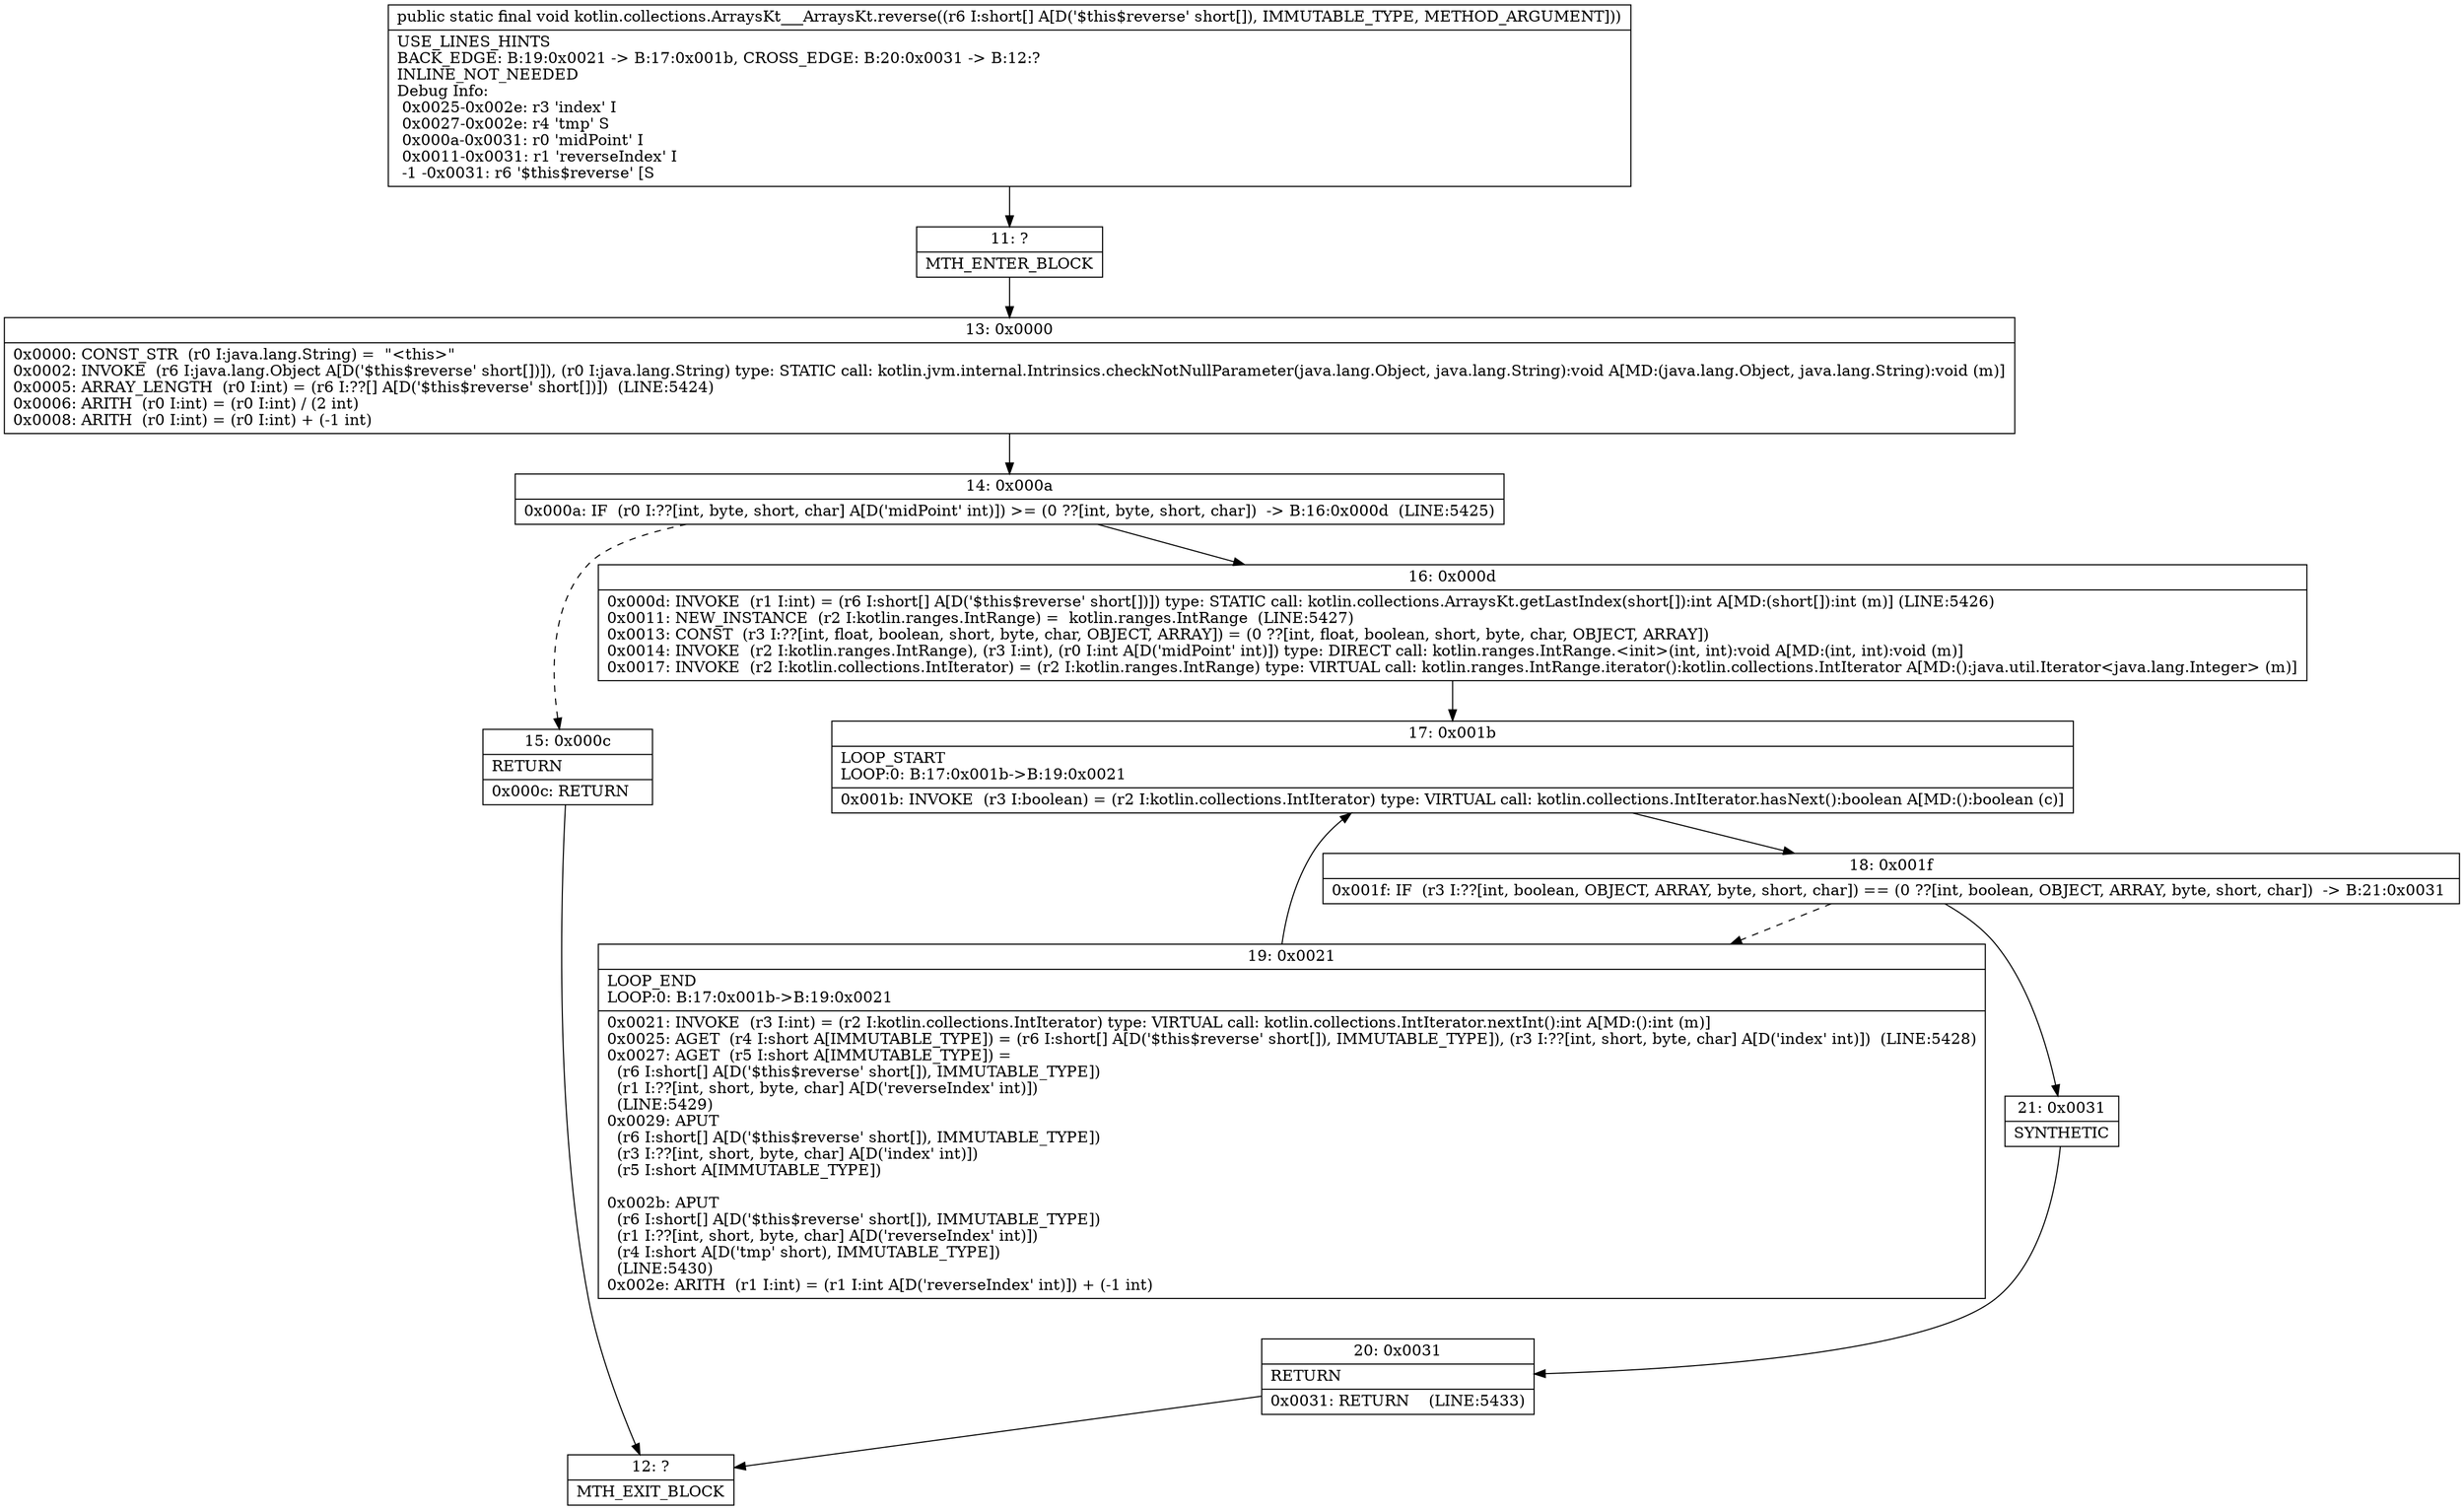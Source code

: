 digraph "CFG forkotlin.collections.ArraysKt___ArraysKt.reverse([S)V" {
Node_11 [shape=record,label="{11\:\ ?|MTH_ENTER_BLOCK\l}"];
Node_13 [shape=record,label="{13\:\ 0x0000|0x0000: CONST_STR  (r0 I:java.lang.String) =  \"\<this\>\" \l0x0002: INVOKE  (r6 I:java.lang.Object A[D('$this$reverse' short[])]), (r0 I:java.lang.String) type: STATIC call: kotlin.jvm.internal.Intrinsics.checkNotNullParameter(java.lang.Object, java.lang.String):void A[MD:(java.lang.Object, java.lang.String):void (m)]\l0x0005: ARRAY_LENGTH  (r0 I:int) = (r6 I:??[] A[D('$this$reverse' short[])])  (LINE:5424)\l0x0006: ARITH  (r0 I:int) = (r0 I:int) \/ (2 int) \l0x0008: ARITH  (r0 I:int) = (r0 I:int) + (\-1 int) \l}"];
Node_14 [shape=record,label="{14\:\ 0x000a|0x000a: IF  (r0 I:??[int, byte, short, char] A[D('midPoint' int)]) \>= (0 ??[int, byte, short, char])  \-\> B:16:0x000d  (LINE:5425)\l}"];
Node_15 [shape=record,label="{15\:\ 0x000c|RETURN\l|0x000c: RETURN   \l}"];
Node_12 [shape=record,label="{12\:\ ?|MTH_EXIT_BLOCK\l}"];
Node_16 [shape=record,label="{16\:\ 0x000d|0x000d: INVOKE  (r1 I:int) = (r6 I:short[] A[D('$this$reverse' short[])]) type: STATIC call: kotlin.collections.ArraysKt.getLastIndex(short[]):int A[MD:(short[]):int (m)] (LINE:5426)\l0x0011: NEW_INSTANCE  (r2 I:kotlin.ranges.IntRange) =  kotlin.ranges.IntRange  (LINE:5427)\l0x0013: CONST  (r3 I:??[int, float, boolean, short, byte, char, OBJECT, ARRAY]) = (0 ??[int, float, boolean, short, byte, char, OBJECT, ARRAY]) \l0x0014: INVOKE  (r2 I:kotlin.ranges.IntRange), (r3 I:int), (r0 I:int A[D('midPoint' int)]) type: DIRECT call: kotlin.ranges.IntRange.\<init\>(int, int):void A[MD:(int, int):void (m)]\l0x0017: INVOKE  (r2 I:kotlin.collections.IntIterator) = (r2 I:kotlin.ranges.IntRange) type: VIRTUAL call: kotlin.ranges.IntRange.iterator():kotlin.collections.IntIterator A[MD:():java.util.Iterator\<java.lang.Integer\> (m)]\l}"];
Node_17 [shape=record,label="{17\:\ 0x001b|LOOP_START\lLOOP:0: B:17:0x001b\-\>B:19:0x0021\l|0x001b: INVOKE  (r3 I:boolean) = (r2 I:kotlin.collections.IntIterator) type: VIRTUAL call: kotlin.collections.IntIterator.hasNext():boolean A[MD:():boolean (c)]\l}"];
Node_18 [shape=record,label="{18\:\ 0x001f|0x001f: IF  (r3 I:??[int, boolean, OBJECT, ARRAY, byte, short, char]) == (0 ??[int, boolean, OBJECT, ARRAY, byte, short, char])  \-\> B:21:0x0031 \l}"];
Node_19 [shape=record,label="{19\:\ 0x0021|LOOP_END\lLOOP:0: B:17:0x001b\-\>B:19:0x0021\l|0x0021: INVOKE  (r3 I:int) = (r2 I:kotlin.collections.IntIterator) type: VIRTUAL call: kotlin.collections.IntIterator.nextInt():int A[MD:():int (m)]\l0x0025: AGET  (r4 I:short A[IMMUTABLE_TYPE]) = (r6 I:short[] A[D('$this$reverse' short[]), IMMUTABLE_TYPE]), (r3 I:??[int, short, byte, char] A[D('index' int)])  (LINE:5428)\l0x0027: AGET  (r5 I:short A[IMMUTABLE_TYPE]) = \l  (r6 I:short[] A[D('$this$reverse' short[]), IMMUTABLE_TYPE])\l  (r1 I:??[int, short, byte, char] A[D('reverseIndex' int)])\l  (LINE:5429)\l0x0029: APUT  \l  (r6 I:short[] A[D('$this$reverse' short[]), IMMUTABLE_TYPE])\l  (r3 I:??[int, short, byte, char] A[D('index' int)])\l  (r5 I:short A[IMMUTABLE_TYPE])\l \l0x002b: APUT  \l  (r6 I:short[] A[D('$this$reverse' short[]), IMMUTABLE_TYPE])\l  (r1 I:??[int, short, byte, char] A[D('reverseIndex' int)])\l  (r4 I:short A[D('tmp' short), IMMUTABLE_TYPE])\l  (LINE:5430)\l0x002e: ARITH  (r1 I:int) = (r1 I:int A[D('reverseIndex' int)]) + (\-1 int) \l}"];
Node_21 [shape=record,label="{21\:\ 0x0031|SYNTHETIC\l}"];
Node_20 [shape=record,label="{20\:\ 0x0031|RETURN\l|0x0031: RETURN    (LINE:5433)\l}"];
MethodNode[shape=record,label="{public static final void kotlin.collections.ArraysKt___ArraysKt.reverse((r6 I:short[] A[D('$this$reverse' short[]), IMMUTABLE_TYPE, METHOD_ARGUMENT]))  | USE_LINES_HINTS\lBACK_EDGE: B:19:0x0021 \-\> B:17:0x001b, CROSS_EDGE: B:20:0x0031 \-\> B:12:?\lINLINE_NOT_NEEDED\lDebug Info:\l  0x0025\-0x002e: r3 'index' I\l  0x0027\-0x002e: r4 'tmp' S\l  0x000a\-0x0031: r0 'midPoint' I\l  0x0011\-0x0031: r1 'reverseIndex' I\l  \-1 \-0x0031: r6 '$this$reverse' [S\l}"];
MethodNode -> Node_11;Node_11 -> Node_13;
Node_13 -> Node_14;
Node_14 -> Node_15[style=dashed];
Node_14 -> Node_16;
Node_15 -> Node_12;
Node_16 -> Node_17;
Node_17 -> Node_18;
Node_18 -> Node_19[style=dashed];
Node_18 -> Node_21;
Node_19 -> Node_17;
Node_21 -> Node_20;
Node_20 -> Node_12;
}

